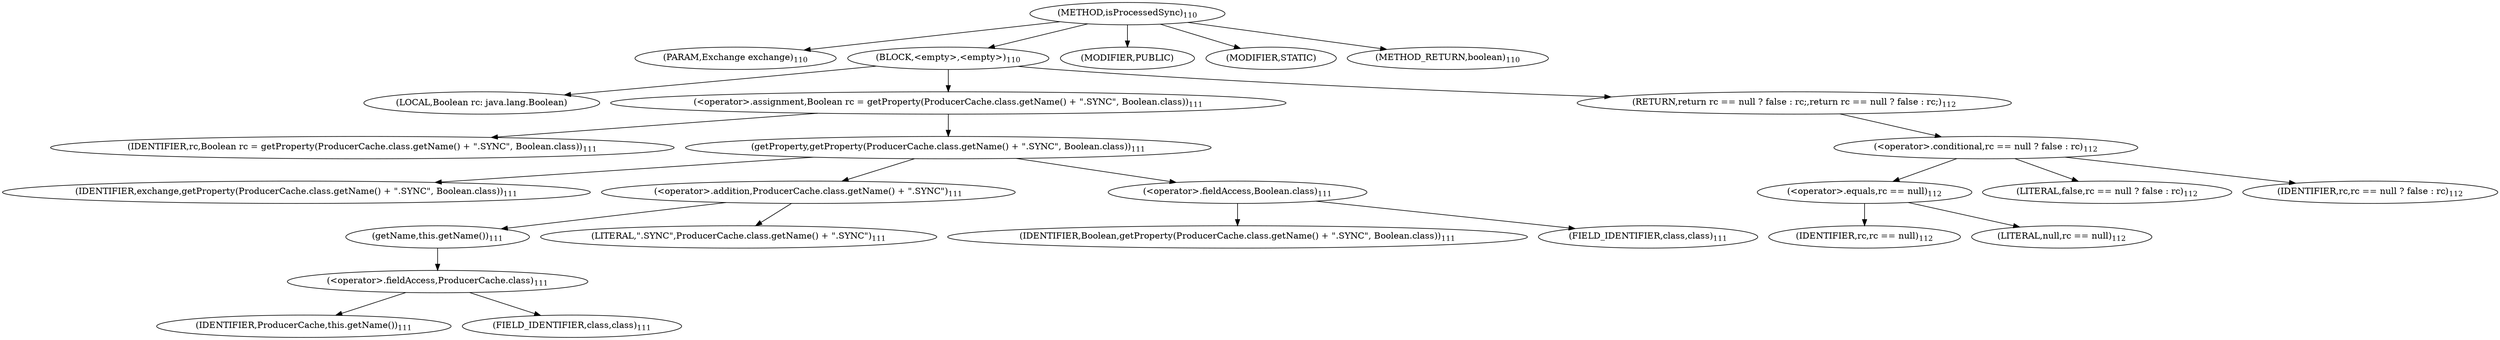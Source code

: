 digraph "isProcessedSync" {  
"192" [label = <(METHOD,isProcessedSync)<SUB>110</SUB>> ]
"193" [label = <(PARAM,Exchange exchange)<SUB>110</SUB>> ]
"194" [label = <(BLOCK,&lt;empty&gt;,&lt;empty&gt;)<SUB>110</SUB>> ]
"195" [label = <(LOCAL,Boolean rc: java.lang.Boolean)> ]
"196" [label = <(&lt;operator&gt;.assignment,Boolean rc = getProperty(ProducerCache.class.getName() + &quot;.SYNC&quot;, Boolean.class))<SUB>111</SUB>> ]
"197" [label = <(IDENTIFIER,rc,Boolean rc = getProperty(ProducerCache.class.getName() + &quot;.SYNC&quot;, Boolean.class))<SUB>111</SUB>> ]
"198" [label = <(getProperty,getProperty(ProducerCache.class.getName() + &quot;.SYNC&quot;, Boolean.class))<SUB>111</SUB>> ]
"199" [label = <(IDENTIFIER,exchange,getProperty(ProducerCache.class.getName() + &quot;.SYNC&quot;, Boolean.class))<SUB>111</SUB>> ]
"200" [label = <(&lt;operator&gt;.addition,ProducerCache.class.getName() + &quot;.SYNC&quot;)<SUB>111</SUB>> ]
"201" [label = <(getName,this.getName())<SUB>111</SUB>> ]
"202" [label = <(&lt;operator&gt;.fieldAccess,ProducerCache.class)<SUB>111</SUB>> ]
"203" [label = <(IDENTIFIER,ProducerCache,this.getName())<SUB>111</SUB>> ]
"204" [label = <(FIELD_IDENTIFIER,class,class)<SUB>111</SUB>> ]
"205" [label = <(LITERAL,&quot;.SYNC&quot;,ProducerCache.class.getName() + &quot;.SYNC&quot;)<SUB>111</SUB>> ]
"206" [label = <(&lt;operator&gt;.fieldAccess,Boolean.class)<SUB>111</SUB>> ]
"207" [label = <(IDENTIFIER,Boolean,getProperty(ProducerCache.class.getName() + &quot;.SYNC&quot;, Boolean.class))<SUB>111</SUB>> ]
"208" [label = <(FIELD_IDENTIFIER,class,class)<SUB>111</SUB>> ]
"209" [label = <(RETURN,return rc == null ? false : rc;,return rc == null ? false : rc;)<SUB>112</SUB>> ]
"210" [label = <(&lt;operator&gt;.conditional,rc == null ? false : rc)<SUB>112</SUB>> ]
"211" [label = <(&lt;operator&gt;.equals,rc == null)<SUB>112</SUB>> ]
"212" [label = <(IDENTIFIER,rc,rc == null)<SUB>112</SUB>> ]
"213" [label = <(LITERAL,null,rc == null)<SUB>112</SUB>> ]
"214" [label = <(LITERAL,false,rc == null ? false : rc)<SUB>112</SUB>> ]
"215" [label = <(IDENTIFIER,rc,rc == null ? false : rc)<SUB>112</SUB>> ]
"216" [label = <(MODIFIER,PUBLIC)> ]
"217" [label = <(MODIFIER,STATIC)> ]
"218" [label = <(METHOD_RETURN,boolean)<SUB>110</SUB>> ]
  "192" -> "193" 
  "192" -> "194" 
  "192" -> "216" 
  "192" -> "217" 
  "192" -> "218" 
  "194" -> "195" 
  "194" -> "196" 
  "194" -> "209" 
  "196" -> "197" 
  "196" -> "198" 
  "198" -> "199" 
  "198" -> "200" 
  "198" -> "206" 
  "200" -> "201" 
  "200" -> "205" 
  "201" -> "202" 
  "202" -> "203" 
  "202" -> "204" 
  "206" -> "207" 
  "206" -> "208" 
  "209" -> "210" 
  "210" -> "211" 
  "210" -> "214" 
  "210" -> "215" 
  "211" -> "212" 
  "211" -> "213" 
}
